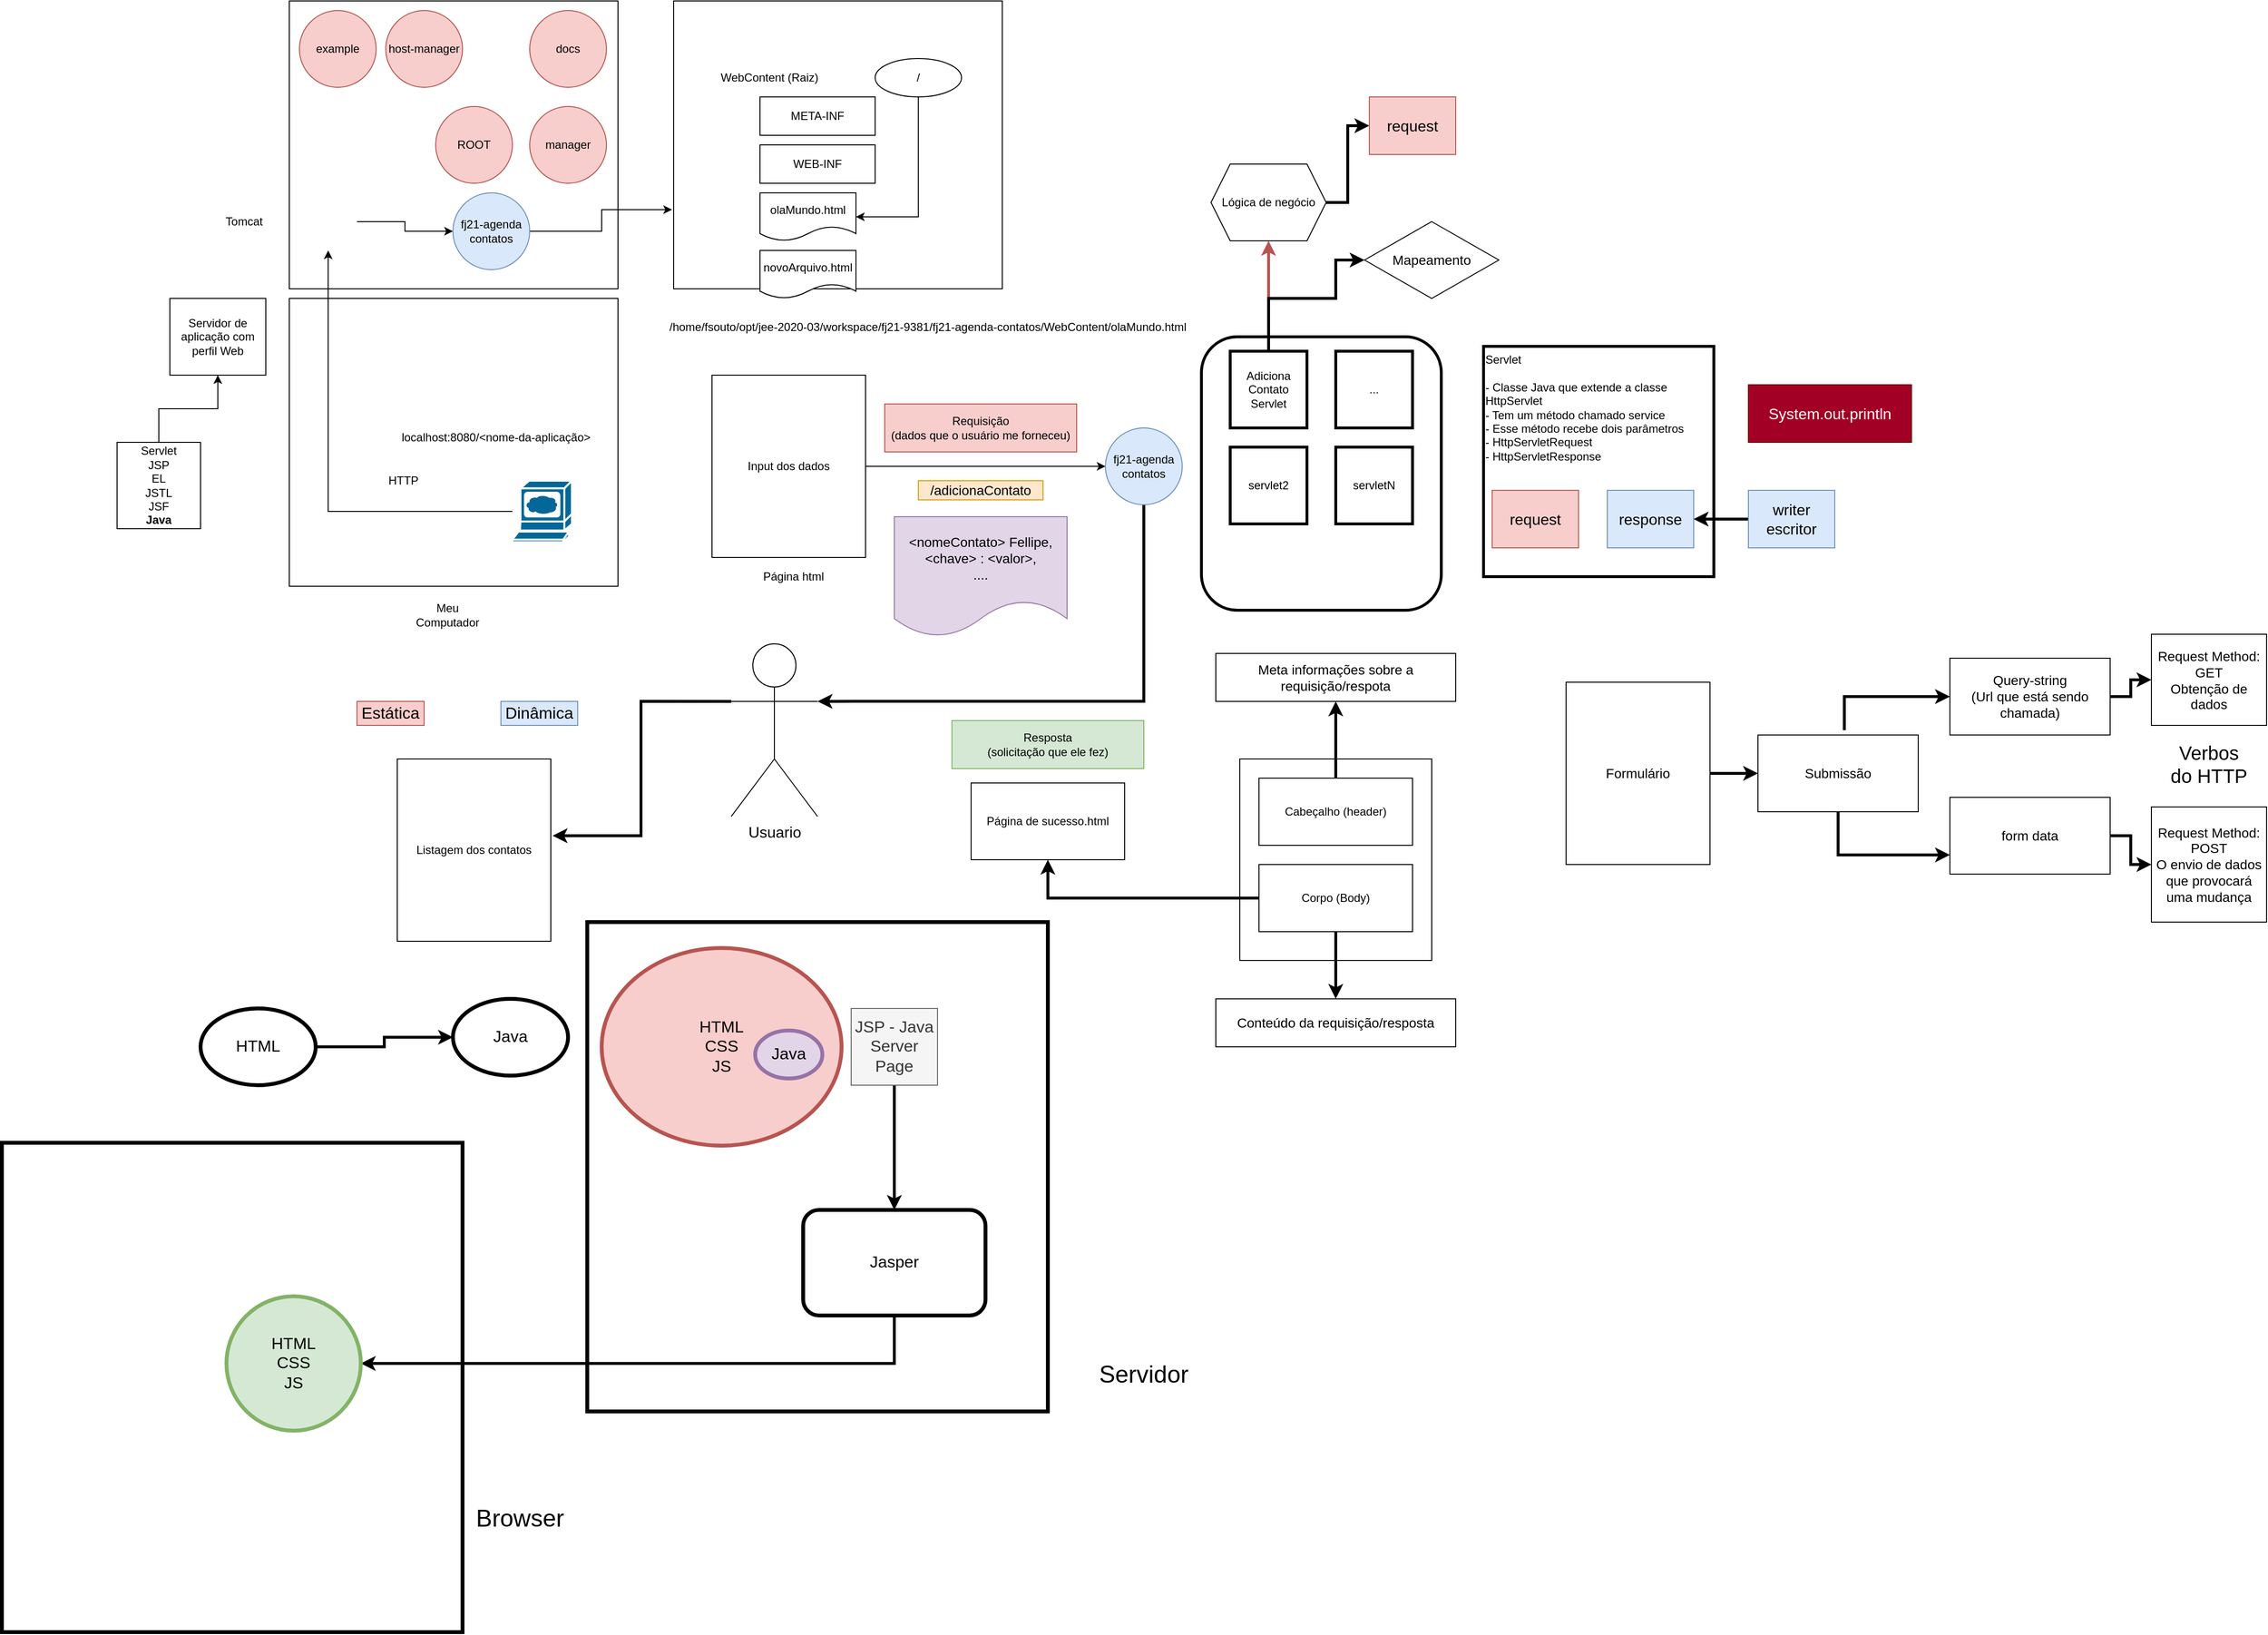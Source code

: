 <mxfile version="13.5.5" type="github">
  <diagram id="Zw6PxTqalaBefHckJNW4" name="Página-1">
    <mxGraphModel dx="703" dy="392" grid="1" gridSize="10" guides="1" tooltips="1" connect="1" arrows="1" fold="1" page="1" pageScale="1" pageWidth="827" pageHeight="1169" math="0" shadow="0">
      <root>
        <mxCell id="0" />
        <mxCell id="1" parent="0" />
        <mxCell id="CzjWUgL_UR7V8UyE61Ba-74" value="" style="rounded=0;whiteSpace=wrap;html=1;strokeColor=#000000;strokeWidth=4;fillColor=none;fontSize=17;align=center;" vertex="1" parent="1">
          <mxGeometry x="110" y="1740" width="480" height="510" as="geometry" />
        </mxCell>
        <mxCell id="CzjWUgL_UR7V8UyE61Ba-68" value="" style="rounded=0;whiteSpace=wrap;html=1;strokeColor=#000000;strokeWidth=4;fillColor=none;fontSize=17;align=center;" vertex="1" parent="1">
          <mxGeometry x="720" y="1510" width="480" height="510" as="geometry" />
        </mxCell>
        <mxCell id="IC2j4L_bSpXqsj63X4xG-14" value="" style="rounded=0;whiteSpace=wrap;html=1;fillColor=none;" parent="1" vertex="1">
          <mxGeometry x="409.5" y="550" width="342.5" height="300" as="geometry" />
        </mxCell>
        <mxCell id="IC2j4L_bSpXqsj63X4xG-1" value="" style="rounded=0;whiteSpace=wrap;html=1;fillColor=none;" parent="1" vertex="1">
          <mxGeometry x="409.5" y="860" width="342.5" height="300" as="geometry" />
        </mxCell>
        <mxCell id="IC2j4L_bSpXqsj63X4xG-2" value="Servidor de aplicação com perfil Web" style="rounded=0;whiteSpace=wrap;html=1;fillColor=none;" parent="1" vertex="1">
          <mxGeometry x="285" y="860" width="100" height="80" as="geometry" />
        </mxCell>
        <mxCell id="IC2j4L_bSpXqsj63X4xG-3" style="edgeStyle=orthogonalEdgeStyle;rounded=0;orthogonalLoop=1;jettySize=auto;html=1;entryX=0.5;entryY=1;entryDx=0;entryDy=0;strokeWidth=1;" parent="1" source="IC2j4L_bSpXqsj63X4xG-4" target="IC2j4L_bSpXqsj63X4xG-2" edge="1">
          <mxGeometry relative="1" as="geometry" />
        </mxCell>
        <mxCell id="IC2j4L_bSpXqsj63X4xG-4" value="Servlet&lt;br&gt;JSP&lt;br&gt;EL&lt;br&gt;JSTL&lt;br&gt;JSF&lt;br&gt;&lt;b&gt;Java&lt;/b&gt;" style="rounded=0;whiteSpace=wrap;html=1;fillColor=none;" parent="1" vertex="1">
          <mxGeometry x="230" y="1010" width="87" height="90" as="geometry" />
        </mxCell>
        <mxCell id="IC2j4L_bSpXqsj63X4xG-23" style="edgeStyle=orthogonalEdgeStyle;rounded=0;orthogonalLoop=1;jettySize=auto;html=1;" parent="1" source="IC2j4L_bSpXqsj63X4xG-5" target="IC2j4L_bSpXqsj63X4xG-20" edge="1">
          <mxGeometry relative="1" as="geometry" />
        </mxCell>
        <mxCell id="IC2j4L_bSpXqsj63X4xG-5" value="" style="shape=image;html=1;verticalAlign=top;verticalLabelPosition=bottom;labelBackgroundColor=#ffffff;imageAspect=0;aspect=fixed;image=https://cdn4.iconfinder.com/data/icons/free-retina-icon-set/60/Cat_head.png;fillColor=none;" parent="1" vertex="1">
          <mxGeometry x="420" y="750" width="60" height="60" as="geometry" />
        </mxCell>
        <mxCell id="IC2j4L_bSpXqsj63X4xG-7" style="edgeStyle=orthogonalEdgeStyle;rounded=0;orthogonalLoop=1;jettySize=auto;html=1;strokeWidth=1;entryX=0.5;entryY=1;entryDx=0;entryDy=0;" parent="1" source="IC2j4L_bSpXqsj63X4xG-8" target="IC2j4L_bSpXqsj63X4xG-5" edge="1">
          <mxGeometry relative="1" as="geometry">
            <mxPoint x="444.517" y="970" as="targetPoint" />
          </mxGeometry>
        </mxCell>
        <mxCell id="IC2j4L_bSpXqsj63X4xG-8" value="" style="shape=mxgraph.cisco.computers_and_peripherals.web_browser;html=1;dashed=0;fillColor=#036897;strokeColor=#ffffff;strokeWidth=2;verticalLabelPosition=bottom;verticalAlign=top" parent="1" vertex="1">
          <mxGeometry x="642" y="1050" width="62" height="64" as="geometry" />
        </mxCell>
        <mxCell id="IC2j4L_bSpXqsj63X4xG-9" value="HTTP" style="text;html=1;strokeColor=none;fillColor=none;align=center;verticalAlign=middle;whiteSpace=wrap;rounded=0;" parent="1" vertex="1">
          <mxGeometry x="496" y="1040" width="65" height="20" as="geometry" />
        </mxCell>
        <mxCell id="IC2j4L_bSpXqsj63X4xG-11" value="Meu Computador" style="text;html=1;strokeColor=none;fillColor=none;align=center;verticalAlign=middle;whiteSpace=wrap;rounded=0;" parent="1" vertex="1">
          <mxGeometry x="542" y="1180" width="65" height="20" as="geometry" />
        </mxCell>
        <mxCell id="IC2j4L_bSpXqsj63X4xG-13" value="ROOT" style="ellipse;whiteSpace=wrap;html=1;aspect=fixed;fillColor=#f8cecc;strokeColor=#b85450;" parent="1" vertex="1">
          <mxGeometry x="562" y="660" width="80" height="80" as="geometry" />
        </mxCell>
        <mxCell id="IC2j4L_bSpXqsj63X4xG-15" value="Tomcat" style="text;html=1;strokeColor=none;fillColor=none;align=center;verticalAlign=middle;whiteSpace=wrap;rounded=0;" parent="1" vertex="1">
          <mxGeometry x="330" y="770" width="65" height="20" as="geometry" />
        </mxCell>
        <mxCell id="IC2j4L_bSpXqsj63X4xG-16" value="docs" style="ellipse;whiteSpace=wrap;html=1;aspect=fixed;fillColor=#f8cecc;strokeColor=#b85450;" parent="1" vertex="1">
          <mxGeometry x="660" y="560" width="80" height="80" as="geometry" />
        </mxCell>
        <mxCell id="IC2j4L_bSpXqsj63X4xG-17" value="example" style="ellipse;whiteSpace=wrap;html=1;aspect=fixed;fillColor=#f8cecc;strokeColor=#b85450;" parent="1" vertex="1">
          <mxGeometry x="420" y="560" width="80" height="80" as="geometry" />
        </mxCell>
        <mxCell id="IC2j4L_bSpXqsj63X4xG-18" value="host-manager" style="ellipse;whiteSpace=wrap;html=1;aspect=fixed;fillColor=#f8cecc;strokeColor=#b85450;" parent="1" vertex="1">
          <mxGeometry x="510" y="560" width="80" height="80" as="geometry" />
        </mxCell>
        <mxCell id="IC2j4L_bSpXqsj63X4xG-19" value="manager" style="ellipse;whiteSpace=wrap;html=1;aspect=fixed;fillColor=#f8cecc;strokeColor=#b85450;" parent="1" vertex="1">
          <mxGeometry x="660" y="660" width="80" height="80" as="geometry" />
        </mxCell>
        <mxCell id="IC2j4L_bSpXqsj63X4xG-34" style="edgeStyle=orthogonalEdgeStyle;rounded=0;orthogonalLoop=1;jettySize=auto;html=1;entryX=-0.005;entryY=0.725;entryDx=0;entryDy=0;entryPerimeter=0;" parent="1" source="IC2j4L_bSpXqsj63X4xG-20" target="IC2j4L_bSpXqsj63X4xG-24" edge="1">
          <mxGeometry relative="1" as="geometry" />
        </mxCell>
        <mxCell id="IC2j4L_bSpXqsj63X4xG-20" value="fj21-agenda contatos" style="ellipse;whiteSpace=wrap;html=1;aspect=fixed;fillColor=#dae8fc;strokeColor=#6c8ebf;" parent="1" vertex="1">
          <mxGeometry x="580" y="750" width="80" height="80" as="geometry" />
        </mxCell>
        <mxCell id="IC2j4L_bSpXqsj63X4xG-21" value="localhost:8080/&amp;lt;nome-da-aplicação&amp;gt;" style="text;html=1;strokeColor=none;fillColor=none;align=center;verticalAlign=middle;whiteSpace=wrap;rounded=0;" parent="1" vertex="1">
          <mxGeometry x="510" y="990" width="230" height="30" as="geometry" />
        </mxCell>
        <mxCell id="IC2j4L_bSpXqsj63X4xG-24" value="" style="rounded=0;whiteSpace=wrap;html=1;fillColor=none;" parent="1" vertex="1">
          <mxGeometry x="810" y="550" width="342.5" height="300" as="geometry" />
        </mxCell>
        <mxCell id="IC2j4L_bSpXqsj63X4xG-25" value="WebContent (Raiz)" style="text;html=1;strokeColor=none;fillColor=none;align=center;verticalAlign=middle;whiteSpace=wrap;rounded=0;" parent="1" vertex="1">
          <mxGeometry x="840" y="620" width="140" height="20" as="geometry" />
        </mxCell>
        <mxCell id="IC2j4L_bSpXqsj63X4xG-27" value="META-INF" style="rounded=0;whiteSpace=wrap;html=1;" parent="1" vertex="1">
          <mxGeometry x="900" y="650" width="120" height="40" as="geometry" />
        </mxCell>
        <mxCell id="IC2j4L_bSpXqsj63X4xG-28" value="WEB-INF" style="rounded=0;whiteSpace=wrap;html=1;" parent="1" vertex="1">
          <mxGeometry x="900" y="700" width="120" height="40" as="geometry" />
        </mxCell>
        <mxCell id="IC2j4L_bSpXqsj63X4xG-29" value="olaMundo.html" style="shape=document;whiteSpace=wrap;html=1;boundedLbl=1;" parent="1" vertex="1">
          <mxGeometry x="900" y="750" width="100" height="50" as="geometry" />
        </mxCell>
        <mxCell id="IC2j4L_bSpXqsj63X4xG-30" value="/home/fsouto/opt/jee-2020-03/workspace/fj21-9381/fj21-agenda-contatos/WebContent/olaMundo.html" style="text;html=1;strokeColor=none;fillColor=none;align=center;verticalAlign=middle;whiteSpace=wrap;rounded=0;" parent="1" vertex="1">
          <mxGeometry x="780" y="880" width="590" height="20" as="geometry" />
        </mxCell>
        <mxCell id="IC2j4L_bSpXqsj63X4xG-33" style="edgeStyle=orthogonalEdgeStyle;rounded=0;orthogonalLoop=1;jettySize=auto;html=1;entryX=1;entryY=0.5;entryDx=0;entryDy=0;" parent="1" source="IC2j4L_bSpXqsj63X4xG-32" target="IC2j4L_bSpXqsj63X4xG-29" edge="1">
          <mxGeometry relative="1" as="geometry">
            <Array as="points">
              <mxPoint x="1065" y="775" />
            </Array>
          </mxGeometry>
        </mxCell>
        <mxCell id="IC2j4L_bSpXqsj63X4xG-32" value="/" style="ellipse;whiteSpace=wrap;html=1;" parent="1" vertex="1">
          <mxGeometry x="1020" y="610" width="90" height="40" as="geometry" />
        </mxCell>
        <mxCell id="IC2j4L_bSpXqsj63X4xG-35" value="novoArquivo.html" style="shape=document;whiteSpace=wrap;html=1;boundedLbl=1;" parent="1" vertex="1">
          <mxGeometry x="900" y="810" width="100" height="50" as="geometry" />
        </mxCell>
        <mxCell id="CzjWUgL_UR7V8UyE61Ba-4" style="edgeStyle=orthogonalEdgeStyle;rounded=0;orthogonalLoop=1;jettySize=auto;html=1;" edge="1" parent="1" source="CzjWUgL_UR7V8UyE61Ba-1" target="CzjWUgL_UR7V8UyE61Ba-3">
          <mxGeometry relative="1" as="geometry" />
        </mxCell>
        <mxCell id="CzjWUgL_UR7V8UyE61Ba-1" value="Input dos dados" style="rounded=0;whiteSpace=wrap;html=1;" vertex="1" parent="1">
          <mxGeometry x="850" y="940" width="160" height="190" as="geometry" />
        </mxCell>
        <mxCell id="CzjWUgL_UR7V8UyE61Ba-2" value="Página html&lt;br&gt;" style="text;html=1;strokeColor=none;fillColor=none;align=center;verticalAlign=middle;whiteSpace=wrap;rounded=0;" vertex="1" parent="1">
          <mxGeometry x="890" y="1140" width="90" height="20" as="geometry" />
        </mxCell>
        <mxCell id="CzjWUgL_UR7V8UyE61Ba-18" style="edgeStyle=orthogonalEdgeStyle;rounded=0;orthogonalLoop=1;jettySize=auto;html=1;entryX=1;entryY=0.333;entryDx=0;entryDy=0;entryPerimeter=0;strokeWidth=3;fontSize=16;" edge="1" parent="1" source="CzjWUgL_UR7V8UyE61Ba-3" target="CzjWUgL_UR7V8UyE61Ba-16">
          <mxGeometry relative="1" as="geometry">
            <Array as="points">
              <mxPoint x="1300" y="1280" />
            </Array>
          </mxGeometry>
        </mxCell>
        <mxCell id="CzjWUgL_UR7V8UyE61Ba-3" value="fj21-agenda contatos" style="ellipse;whiteSpace=wrap;html=1;aspect=fixed;fillColor=#dae8fc;strokeColor=#6c8ebf;" vertex="1" parent="1">
          <mxGeometry x="1260" y="995" width="80" height="80" as="geometry" />
        </mxCell>
        <mxCell id="CzjWUgL_UR7V8UyE61Ba-5" value="Requisição&lt;br&gt;(dados que o usuário me forneceu)" style="text;html=1;strokeColor=#b85450;align=center;verticalAlign=middle;whiteSpace=wrap;rounded=0;fillColor=#f8cecc;" vertex="1" parent="1">
          <mxGeometry x="1030" y="970" width="200" height="50" as="geometry" />
        </mxCell>
        <mxCell id="CzjWUgL_UR7V8UyE61Ba-6" value="" style="rounded=1;whiteSpace=wrap;html=1;fillColor=none;strokeWidth=3;" vertex="1" parent="1">
          <mxGeometry x="1360" y="900" width="250" height="285" as="geometry" />
        </mxCell>
        <mxCell id="CzjWUgL_UR7V8UyE61Ba-12" style="edgeStyle=orthogonalEdgeStyle;rounded=0;orthogonalLoop=1;jettySize=auto;html=1;entryX=0.5;entryY=1;entryDx=0;entryDy=0;fillColor=#f8cecc;strokeColor=#b85450;strokeWidth=3;" edge="1" parent="1" source="CzjWUgL_UR7V8UyE61Ba-7" target="CzjWUgL_UR7V8UyE61Ba-11">
          <mxGeometry relative="1" as="geometry" />
        </mxCell>
        <mxCell id="CzjWUgL_UR7V8UyE61Ba-34" style="edgeStyle=orthogonalEdgeStyle;rounded=0;orthogonalLoop=1;jettySize=auto;html=1;entryX=0;entryY=0.5;entryDx=0;entryDy=0;strokeWidth=3;fontSize=14;" edge="1" parent="1" source="CzjWUgL_UR7V8UyE61Ba-7" target="CzjWUgL_UR7V8UyE61Ba-33">
          <mxGeometry relative="1" as="geometry">
            <Array as="points">
              <mxPoint x="1430" y="860" />
              <mxPoint x="1500" y="860" />
              <mxPoint x="1500" y="820" />
            </Array>
          </mxGeometry>
        </mxCell>
        <mxCell id="CzjWUgL_UR7V8UyE61Ba-7" value="Adiciona&lt;br&gt;Contato&lt;br&gt;Servlet" style="whiteSpace=wrap;html=1;aspect=fixed;strokeWidth=3;fillColor=none;" vertex="1" parent="1">
          <mxGeometry x="1390" y="915" width="80" height="80" as="geometry" />
        </mxCell>
        <mxCell id="CzjWUgL_UR7V8UyE61Ba-8" value="servlet2" style="whiteSpace=wrap;html=1;aspect=fixed;strokeWidth=3;fillColor=none;" vertex="1" parent="1">
          <mxGeometry x="1390" y="1015" width="80" height="80" as="geometry" />
        </mxCell>
        <mxCell id="CzjWUgL_UR7V8UyE61Ba-9" value="..." style="whiteSpace=wrap;html=1;aspect=fixed;strokeWidth=3;fillColor=none;" vertex="1" parent="1">
          <mxGeometry x="1500" y="915" width="80" height="80" as="geometry" />
        </mxCell>
        <mxCell id="CzjWUgL_UR7V8UyE61Ba-10" value="servletN" style="whiteSpace=wrap;html=1;aspect=fixed;strokeWidth=3;fillColor=none;" vertex="1" parent="1">
          <mxGeometry x="1500" y="1015" width="80" height="80" as="geometry" />
        </mxCell>
        <mxCell id="CzjWUgL_UR7V8UyE61Ba-39" style="edgeStyle=orthogonalEdgeStyle;rounded=0;orthogonalLoop=1;jettySize=auto;html=1;entryX=0;entryY=0.5;entryDx=0;entryDy=0;strokeWidth=3;fontSize=14;" edge="1" parent="1" source="CzjWUgL_UR7V8UyE61Ba-11" target="CzjWUgL_UR7V8UyE61Ba-38">
          <mxGeometry relative="1" as="geometry" />
        </mxCell>
        <mxCell id="CzjWUgL_UR7V8UyE61Ba-11" value="Lógica de negócio" style="shape=hexagon;perimeter=hexagonPerimeter2;whiteSpace=wrap;html=1;fixedSize=1;strokeWidth=1;fillColor=none;" vertex="1" parent="1">
          <mxGeometry x="1370" y="720" width="120" height="80" as="geometry" />
        </mxCell>
        <mxCell id="CzjWUgL_UR7V8UyE61Ba-13" value="Servlet&lt;br&gt;&lt;br&gt;- Classe Java que extende a classe HttpServlet&lt;br&gt;- Tem um método chamado service&lt;br&gt;- Esse método recebe dois parâmetros&lt;br&gt;- HttpServletRequest&lt;br&gt;- HttpServletResponse" style="whiteSpace=wrap;html=1;aspect=fixed;strokeWidth=3;fillColor=none;verticalAlign=top;align=left;" vertex="1" parent="1">
          <mxGeometry x="1654" y="910" width="240" height="240" as="geometry" />
        </mxCell>
        <mxCell id="CzjWUgL_UR7V8UyE61Ba-14" value="request" style="rounded=0;whiteSpace=wrap;html=1;strokeWidth=1;fillColor=#f8cecc;align=center;fontSize=16;strokeColor=#b85450;" vertex="1" parent="1">
          <mxGeometry x="1663" y="1060" width="90" height="60" as="geometry" />
        </mxCell>
        <mxCell id="CzjWUgL_UR7V8UyE61Ba-15" value="response" style="rounded=0;whiteSpace=wrap;html=1;strokeWidth=1;fillColor=#dae8fc;align=center;fontSize=16;strokeColor=#6c8ebf;" vertex="1" parent="1">
          <mxGeometry x="1783" y="1060" width="90" height="60" as="geometry" />
        </mxCell>
        <mxCell id="CzjWUgL_UR7V8UyE61Ba-54" style="edgeStyle=orthogonalEdgeStyle;rounded=0;orthogonalLoop=1;jettySize=auto;html=1;entryX=1.012;entryY=0.421;entryDx=0;entryDy=0;entryPerimeter=0;strokeWidth=3;fontSize=20;exitX=0;exitY=0.333;exitDx=0;exitDy=0;exitPerimeter=0;" edge="1" parent="1" source="CzjWUgL_UR7V8UyE61Ba-16" target="CzjWUgL_UR7V8UyE61Ba-53">
          <mxGeometry relative="1" as="geometry" />
        </mxCell>
        <mxCell id="CzjWUgL_UR7V8UyE61Ba-16" value="Usuario" style="shape=umlActor;verticalLabelPosition=bottom;verticalAlign=top;html=1;outlineConnect=0;strokeWidth=1;fillColor=#ffffff;fontSize=16;align=center;" vertex="1" parent="1">
          <mxGeometry x="870" y="1220" width="90" height="180" as="geometry" />
        </mxCell>
        <mxCell id="CzjWUgL_UR7V8UyE61Ba-19" value="Resposta&lt;br&gt;(solicitação que ele fez)" style="text;html=1;strokeColor=#82b366;align=center;verticalAlign=middle;whiteSpace=wrap;rounded=0;fillColor=#d5e8d4;" vertex="1" parent="1">
          <mxGeometry x="1100" y="1300" width="200" height="50" as="geometry" />
        </mxCell>
        <mxCell id="CzjWUgL_UR7V8UyE61Ba-20" value="Página de sucesso.html" style="rounded=0;whiteSpace=wrap;html=1;" vertex="1" parent="1">
          <mxGeometry x="1120" y="1365" width="160" height="80" as="geometry" />
        </mxCell>
        <mxCell id="CzjWUgL_UR7V8UyE61Ba-23" value="" style="rounded=0;whiteSpace=wrap;html=1;strokeWidth=1;fontSize=16;align=left;fillColor=none;" vertex="1" parent="1">
          <mxGeometry x="1400" y="1340" width="200" height="210" as="geometry" />
        </mxCell>
        <mxCell id="CzjWUgL_UR7V8UyE61Ba-27" style="edgeStyle=orthogonalEdgeStyle;rounded=0;orthogonalLoop=1;jettySize=auto;html=1;strokeWidth=3;fontSize=16;" edge="1" parent="1" source="CzjWUgL_UR7V8UyE61Ba-24" target="CzjWUgL_UR7V8UyE61Ba-20">
          <mxGeometry relative="1" as="geometry" />
        </mxCell>
        <mxCell id="CzjWUgL_UR7V8UyE61Ba-31" style="edgeStyle=orthogonalEdgeStyle;rounded=0;orthogonalLoop=1;jettySize=auto;html=1;entryX=0.5;entryY=0;entryDx=0;entryDy=0;strokeWidth=3;fontSize=14;" edge="1" parent="1" source="CzjWUgL_UR7V8UyE61Ba-24" target="CzjWUgL_UR7V8UyE61Ba-30">
          <mxGeometry relative="1" as="geometry" />
        </mxCell>
        <mxCell id="CzjWUgL_UR7V8UyE61Ba-24" value="Corpo (Body)" style="rounded=0;whiteSpace=wrap;html=1;" vertex="1" parent="1">
          <mxGeometry x="1420" y="1450" width="160" height="70" as="geometry" />
        </mxCell>
        <mxCell id="CzjWUgL_UR7V8UyE61Ba-29" style="edgeStyle=orthogonalEdgeStyle;rounded=0;orthogonalLoop=1;jettySize=auto;html=1;strokeWidth=3;fontSize=16;" edge="1" parent="1" source="CzjWUgL_UR7V8UyE61Ba-25" target="CzjWUgL_UR7V8UyE61Ba-28">
          <mxGeometry relative="1" as="geometry" />
        </mxCell>
        <mxCell id="CzjWUgL_UR7V8UyE61Ba-25" value="Cabeçalho (header)" style="rounded=0;whiteSpace=wrap;html=1;" vertex="1" parent="1">
          <mxGeometry x="1420" y="1360" width="160" height="70" as="geometry" />
        </mxCell>
        <mxCell id="CzjWUgL_UR7V8UyE61Ba-28" value="Meta informações sobre a requisição/respota" style="text;html=1;fillColor=none;align=center;verticalAlign=middle;whiteSpace=wrap;rounded=0;fontSize=14;strokeColor=#000000;" vertex="1" parent="1">
          <mxGeometry x="1375" y="1230" width="250" height="50" as="geometry" />
        </mxCell>
        <mxCell id="CzjWUgL_UR7V8UyE61Ba-30" value="Conteúdo da requisição/resposta" style="text;html=1;fillColor=none;align=center;verticalAlign=middle;whiteSpace=wrap;rounded=0;fontSize=14;strokeColor=#000000;" vertex="1" parent="1">
          <mxGeometry x="1375" y="1590" width="250" height="50" as="geometry" />
        </mxCell>
        <mxCell id="CzjWUgL_UR7V8UyE61Ba-32" value="/adicionaContato" style="text;html=1;strokeColor=#d79b00;fillColor=#ffe6cc;align=center;verticalAlign=middle;whiteSpace=wrap;rounded=0;fontSize=14;" vertex="1" parent="1">
          <mxGeometry x="1065" y="1050" width="130" height="20" as="geometry" />
        </mxCell>
        <mxCell id="CzjWUgL_UR7V8UyE61Ba-33" value="Mapeamento" style="rhombus;whiteSpace=wrap;html=1;strokeColor=#000000;strokeWidth=1;fillColor=none;fontSize=14;align=center;" vertex="1" parent="1">
          <mxGeometry x="1530" y="780" width="140" height="80" as="geometry" />
        </mxCell>
        <mxCell id="CzjWUgL_UR7V8UyE61Ba-36" style="edgeStyle=orthogonalEdgeStyle;rounded=0;orthogonalLoop=1;jettySize=auto;html=1;entryX=1;entryY=0.5;entryDx=0;entryDy=0;strokeWidth=3;fontSize=14;" edge="1" parent="1" source="CzjWUgL_UR7V8UyE61Ba-35" target="CzjWUgL_UR7V8UyE61Ba-15">
          <mxGeometry relative="1" as="geometry" />
        </mxCell>
        <mxCell id="CzjWUgL_UR7V8UyE61Ba-35" value="writer&lt;br&gt;escritor" style="rounded=0;whiteSpace=wrap;html=1;strokeWidth=1;fillColor=#dae8fc;align=center;fontSize=16;strokeColor=#6c8ebf;" vertex="1" parent="1">
          <mxGeometry x="1930" y="1060" width="90" height="60" as="geometry" />
        </mxCell>
        <mxCell id="CzjWUgL_UR7V8UyE61Ba-37" value="&amp;lt;nomeContato&amp;gt; Fellipe,&lt;br&gt;&amp;lt;chave&amp;gt; : &amp;lt;valor&amp;gt;,&lt;br&gt;...." style="shape=document;whiteSpace=wrap;html=1;boundedLbl=1;strokeColor=#9673a6;strokeWidth=1;fillColor=#e1d5e7;fontSize=14;align=center;" vertex="1" parent="1">
          <mxGeometry x="1040" y="1087.5" width="180" height="125" as="geometry" />
        </mxCell>
        <mxCell id="CzjWUgL_UR7V8UyE61Ba-38" value="request" style="rounded=0;whiteSpace=wrap;html=1;strokeWidth=1;fillColor=#f8cecc;align=center;fontSize=16;strokeColor=#b85450;" vertex="1" parent="1">
          <mxGeometry x="1535" y="650" width="90" height="60" as="geometry" />
        </mxCell>
        <mxCell id="CzjWUgL_UR7V8UyE61Ba-40" value="System.out.println" style="rounded=0;whiteSpace=wrap;html=1;strokeWidth=1;fillColor=#a20025;align=center;fontSize=16;strokeColor=#6F0000;fontColor=#ffffff;" vertex="1" parent="1">
          <mxGeometry x="1930" y="950" width="170" height="60" as="geometry" />
        </mxCell>
        <mxCell id="CzjWUgL_UR7V8UyE61Ba-43" style="edgeStyle=orthogonalEdgeStyle;rounded=0;orthogonalLoop=1;jettySize=auto;html=1;entryX=0;entryY=0.5;entryDx=0;entryDy=0;strokeWidth=3;fontSize=14;" edge="1" parent="1" source="CzjWUgL_UR7V8UyE61Ba-41" target="CzjWUgL_UR7V8UyE61Ba-42">
          <mxGeometry relative="1" as="geometry" />
        </mxCell>
        <mxCell id="CzjWUgL_UR7V8UyE61Ba-41" value="Formulário" style="rounded=0;whiteSpace=wrap;html=1;strokeColor=#000000;strokeWidth=1;fillColor=none;fontSize=14;align=center;" vertex="1" parent="1">
          <mxGeometry x="1740" y="1260" width="150" height="190" as="geometry" />
        </mxCell>
        <mxCell id="CzjWUgL_UR7V8UyE61Ba-46" style="edgeStyle=orthogonalEdgeStyle;rounded=0;orthogonalLoop=1;jettySize=auto;html=1;strokeWidth=3;fontSize=14;" edge="1" parent="1" target="CzjWUgL_UR7V8UyE61Ba-44">
          <mxGeometry relative="1" as="geometry">
            <mxPoint x="2030" y="1310" as="sourcePoint" />
            <Array as="points">
              <mxPoint x="2030" y="1275" />
            </Array>
          </mxGeometry>
        </mxCell>
        <mxCell id="CzjWUgL_UR7V8UyE61Ba-47" style="edgeStyle=orthogonalEdgeStyle;rounded=0;orthogonalLoop=1;jettySize=auto;html=1;strokeWidth=3;fontSize=14;exitX=0.5;exitY=1;exitDx=0;exitDy=0;" edge="1" parent="1" source="CzjWUgL_UR7V8UyE61Ba-42" target="CzjWUgL_UR7V8UyE61Ba-45">
          <mxGeometry relative="1" as="geometry">
            <Array as="points">
              <mxPoint x="2024" y="1440" />
            </Array>
          </mxGeometry>
        </mxCell>
        <mxCell id="CzjWUgL_UR7V8UyE61Ba-42" value="Submissão" style="rounded=0;whiteSpace=wrap;html=1;strokeColor=#000000;strokeWidth=1;fillColor=none;fontSize=14;align=center;" vertex="1" parent="1">
          <mxGeometry x="1940" y="1315" width="167" height="80" as="geometry" />
        </mxCell>
        <mxCell id="CzjWUgL_UR7V8UyE61Ba-49" style="edgeStyle=orthogonalEdgeStyle;rounded=0;orthogonalLoop=1;jettySize=auto;html=1;entryX=0;entryY=0.5;entryDx=0;entryDy=0;strokeWidth=3;fontSize=14;" edge="1" parent="1" source="CzjWUgL_UR7V8UyE61Ba-44" target="CzjWUgL_UR7V8UyE61Ba-48">
          <mxGeometry relative="1" as="geometry" />
        </mxCell>
        <mxCell id="CzjWUgL_UR7V8UyE61Ba-44" value="Query-string&lt;br&gt;(Url que está sendo chamada)" style="rounded=0;whiteSpace=wrap;html=1;strokeColor=#000000;strokeWidth=1;fillColor=none;fontSize=14;align=center;" vertex="1" parent="1">
          <mxGeometry x="2140" y="1235" width="167" height="80" as="geometry" />
        </mxCell>
        <mxCell id="CzjWUgL_UR7V8UyE61Ba-51" style="edgeStyle=orthogonalEdgeStyle;rounded=0;orthogonalLoop=1;jettySize=auto;html=1;entryX=0;entryY=0.5;entryDx=0;entryDy=0;strokeWidth=3;fontSize=14;" edge="1" parent="1" source="CzjWUgL_UR7V8UyE61Ba-45" target="CzjWUgL_UR7V8UyE61Ba-50">
          <mxGeometry relative="1" as="geometry" />
        </mxCell>
        <mxCell id="CzjWUgL_UR7V8UyE61Ba-45" value="form data" style="rounded=0;whiteSpace=wrap;html=1;strokeColor=#000000;strokeWidth=1;fillColor=none;fontSize=14;align=center;" vertex="1" parent="1">
          <mxGeometry x="2140" y="1380" width="167" height="80" as="geometry" />
        </mxCell>
        <mxCell id="CzjWUgL_UR7V8UyE61Ba-48" value="&lt;div&gt;Request Method: GET&lt;/div&gt;&lt;div&gt;Obtenção de dados&lt;/div&gt;" style="rounded=0;whiteSpace=wrap;html=1;strokeColor=#000000;strokeWidth=1;fillColor=none;fontSize=14;align=center;" vertex="1" parent="1">
          <mxGeometry x="2350" y="1210" width="120" height="95" as="geometry" />
        </mxCell>
        <mxCell id="CzjWUgL_UR7V8UyE61Ba-50" value="&lt;div&gt;Request Method: POST&lt;/div&gt;&lt;div&gt;O envio de dados que provocará uma mudança&lt;/div&gt;" style="rounded=0;whiteSpace=wrap;html=1;strokeColor=#000000;strokeWidth=1;fillColor=none;fontSize=14;align=center;" vertex="1" parent="1">
          <mxGeometry x="2350" y="1390" width="120" height="120" as="geometry" />
        </mxCell>
        <mxCell id="CzjWUgL_UR7V8UyE61Ba-52" value="Verbos do HTTP" style="text;html=1;strokeColor=none;fillColor=none;align=center;verticalAlign=middle;whiteSpace=wrap;rounded=0;fontSize=20;" vertex="1" parent="1">
          <mxGeometry x="2365" y="1310" width="90" height="70" as="geometry" />
        </mxCell>
        <mxCell id="CzjWUgL_UR7V8UyE61Ba-53" value="Listagem dos contatos" style="rounded=0;whiteSpace=wrap;html=1;" vertex="1" parent="1">
          <mxGeometry x="522" y="1340" width="160" height="190" as="geometry" />
        </mxCell>
        <mxCell id="CzjWUgL_UR7V8UyE61Ba-55" value="Estática" style="text;html=1;strokeColor=#b85450;fillColor=#f8cecc;align=center;verticalAlign=middle;whiteSpace=wrap;rounded=0;fontSize=17;" vertex="1" parent="1">
          <mxGeometry x="480" y="1280" width="70" height="25" as="geometry" />
        </mxCell>
        <mxCell id="CzjWUgL_UR7V8UyE61Ba-56" value="Dinâmica" style="text;html=1;strokeColor=#6c8ebf;fillColor=#dae8fc;align=center;verticalAlign=middle;whiteSpace=wrap;rounded=0;fontSize=17;" vertex="1" parent="1">
          <mxGeometry x="630" y="1280" width="80" height="25" as="geometry" />
        </mxCell>
        <mxCell id="CzjWUgL_UR7V8UyE61Ba-60" style="edgeStyle=orthogonalEdgeStyle;rounded=0;orthogonalLoop=1;jettySize=auto;html=1;strokeWidth=3;fontSize=17;" edge="1" parent="1" source="CzjWUgL_UR7V8UyE61Ba-58" target="CzjWUgL_UR7V8UyE61Ba-59">
          <mxGeometry relative="1" as="geometry" />
        </mxCell>
        <mxCell id="CzjWUgL_UR7V8UyE61Ba-58" value="HTML" style="ellipse;whiteSpace=wrap;html=1;strokeColor=#000000;strokeWidth=4;fillColor=none;fontSize=17;align=center;" vertex="1" parent="1">
          <mxGeometry x="317" y="1600" width="120" height="80" as="geometry" />
        </mxCell>
        <mxCell id="CzjWUgL_UR7V8UyE61Ba-59" value="Java" style="ellipse;whiteSpace=wrap;html=1;strokeColor=#000000;strokeWidth=4;fillColor=none;fontSize=17;align=center;" vertex="1" parent="1">
          <mxGeometry x="580" y="1590" width="120" height="80" as="geometry" />
        </mxCell>
        <mxCell id="CzjWUgL_UR7V8UyE61Ba-61" value="HTML&lt;br&gt;CSS&lt;br&gt;JS" style="ellipse;whiteSpace=wrap;html=1;strokeColor=#b85450;strokeWidth=4;fillColor=#f8cecc;fontSize=17;align=center;" vertex="1" parent="1">
          <mxGeometry x="735" y="1537" width="250" height="206" as="geometry" />
        </mxCell>
        <mxCell id="CzjWUgL_UR7V8UyE61Ba-62" value="Java" style="ellipse;whiteSpace=wrap;html=1;strokeColor=#9673a6;strokeWidth=4;fillColor=#e1d5e7;fontSize=17;align=center;" vertex="1" parent="1">
          <mxGeometry x="895" y="1623" width="70" height="50" as="geometry" />
        </mxCell>
        <mxCell id="CzjWUgL_UR7V8UyE61Ba-65" style="edgeStyle=orthogonalEdgeStyle;rounded=0;orthogonalLoop=1;jettySize=auto;html=1;strokeWidth=3;fontSize=17;" edge="1" parent="1" source="CzjWUgL_UR7V8UyE61Ba-63" target="CzjWUgL_UR7V8UyE61Ba-64">
          <mxGeometry relative="1" as="geometry" />
        </mxCell>
        <mxCell id="CzjWUgL_UR7V8UyE61Ba-63" value="JSP - Java Server&lt;br&gt;Page" style="text;html=1;strokeColor=#666666;fillColor=#f5f5f5;align=center;verticalAlign=middle;whiteSpace=wrap;rounded=0;fontSize=17;fontColor=#333333;" vertex="1" parent="1">
          <mxGeometry x="995" y="1600" width="90" height="80" as="geometry" />
        </mxCell>
        <mxCell id="CzjWUgL_UR7V8UyE61Ba-67" style="edgeStyle=orthogonalEdgeStyle;rounded=0;orthogonalLoop=1;jettySize=auto;html=1;strokeWidth=3;fontSize=17;exitX=0.5;exitY=1;exitDx=0;exitDy=0;" edge="1" parent="1" source="CzjWUgL_UR7V8UyE61Ba-64" target="CzjWUgL_UR7V8UyE61Ba-66">
          <mxGeometry relative="1" as="geometry" />
        </mxCell>
        <mxCell id="CzjWUgL_UR7V8UyE61Ba-64" value="Jasper" style="rounded=1;whiteSpace=wrap;html=1;strokeColor=#000000;strokeWidth=4;fillColor=none;fontSize=17;align=center;" vertex="1" parent="1">
          <mxGeometry x="945" y="1810" width="190" height="110" as="geometry" />
        </mxCell>
        <mxCell id="CzjWUgL_UR7V8UyE61Ba-66" value="HTML&lt;br&gt;CSS&lt;br&gt;JS" style="ellipse;whiteSpace=wrap;html=1;strokeColor=#82b366;strokeWidth=4;fillColor=#d5e8d4;fontSize=17;align=center;" vertex="1" parent="1">
          <mxGeometry x="344" y="1900" width="140" height="140" as="geometry" />
        </mxCell>
        <mxCell id="CzjWUgL_UR7V8UyE61Ba-69" value="Servidor" style="text;html=1;strokeColor=none;fillColor=none;align=center;verticalAlign=middle;whiteSpace=wrap;rounded=0;fontSize=25;" vertex="1" parent="1">
          <mxGeometry x="1280" y="1970" width="40" height="20" as="geometry" />
        </mxCell>
        <mxCell id="CzjWUgL_UR7V8UyE61Ba-75" value="Browser" style="text;html=1;strokeColor=none;fillColor=none;align=center;verticalAlign=middle;whiteSpace=wrap;rounded=0;fontSize=25;" vertex="1" parent="1">
          <mxGeometry x="630" y="2120" width="40" height="20" as="geometry" />
        </mxCell>
      </root>
    </mxGraphModel>
  </diagram>
</mxfile>
